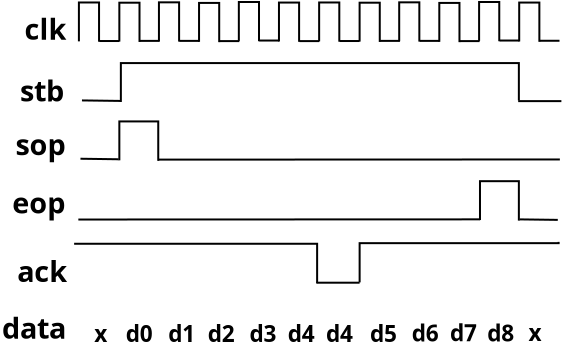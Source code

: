 <?xml version="1.0" encoding="UTF-8"?>
<dia:diagram xmlns:dia="http://www.lysator.liu.se/~alla/dia/">
  <dia:layer name="Arrière-plan" visible="true" active="true">
    <dia:object type="Standard - Text" version="1" id="O0">
      <dia:attribute name="obj_pos">
        <dia:point val="29.474,-20.091"/>
      </dia:attribute>
      <dia:attribute name="obj_bb">
        <dia:rectangle val="28.071,-21.429;30.876,-19.751"/>
      </dia:attribute>
      <dia:attribute name="text">
        <dia:composite type="text">
          <dia:attribute name="string">
            <dia:string>#clk #</dia:string>
          </dia:attribute>
          <dia:attribute name="font">
            <dia:font family="sans" style="80" name="Helvetica-Bold"/>
          </dia:attribute>
          <dia:attribute name="height">
            <dia:real val="1.8"/>
          </dia:attribute>
          <dia:attribute name="pos">
            <dia:point val="29.474,-20.091"/>
          </dia:attribute>
          <dia:attribute name="color">
            <dia:color val="#000000"/>
          </dia:attribute>
          <dia:attribute name="alignment">
            <dia:enum val="1"/>
          </dia:attribute>
        </dia:composite>
      </dia:attribute>
      <dia:attribute name="valign">
        <dia:enum val="3"/>
      </dia:attribute>
    </dia:object>
    <dia:object type="Standard - ZigZagLine" version="1" id="O1">
      <dia:attribute name="obj_pos">
        <dia:point val="30.971,-20.015"/>
      </dia:attribute>
      <dia:attribute name="obj_bb">
        <dia:rectangle val="30.921,-22.009;32.028,-19.947"/>
      </dia:attribute>
      <dia:attribute name="orth_points">
        <dia:point val="30.971,-20.015"/>
        <dia:point val="30.971,-21.959"/>
        <dia:point val="31.978,-21.959"/>
        <dia:point val="31.978,-19.997"/>
      </dia:attribute>
      <dia:attribute name="orth_orient">
        <dia:enum val="1"/>
        <dia:enum val="0"/>
        <dia:enum val="1"/>
      </dia:attribute>
      <dia:attribute name="autorouting">
        <dia:boolean val="false"/>
      </dia:attribute>
    </dia:object>
    <dia:object type="Standard - Line" version="0" id="O2">
      <dia:attribute name="obj_pos">
        <dia:point val="31.996,-20.032"/>
      </dia:attribute>
      <dia:attribute name="obj_bb">
        <dia:rectangle val="31.946,-20.082;33.036,-19.982"/>
      </dia:attribute>
      <dia:attribute name="conn_endpoints">
        <dia:point val="31.996,-20.032"/>
        <dia:point val="32.986,-20.032"/>
      </dia:attribute>
      <dia:attribute name="numcp">
        <dia:int val="1"/>
      </dia:attribute>
    </dia:object>
    <dia:object type="Standard - ZigZagLine" version="1" id="O3">
      <dia:attribute name="obj_pos">
        <dia:point val="32.993,-20.003"/>
      </dia:attribute>
      <dia:attribute name="obj_bb">
        <dia:rectangle val="32.943,-21.998;34.051,-19.936"/>
      </dia:attribute>
      <dia:attribute name="orth_points">
        <dia:point val="32.993,-20.003"/>
        <dia:point val="32.993,-21.948"/>
        <dia:point val="34.001,-21.948"/>
        <dia:point val="34.001,-19.986"/>
      </dia:attribute>
      <dia:attribute name="orth_orient">
        <dia:enum val="1"/>
        <dia:enum val="0"/>
        <dia:enum val="1"/>
      </dia:attribute>
      <dia:attribute name="autorouting">
        <dia:boolean val="false"/>
      </dia:attribute>
    </dia:object>
    <dia:object type="Standard - Line" version="0" id="O4">
      <dia:attribute name="obj_pos">
        <dia:point val="34.019,-20.039"/>
      </dia:attribute>
      <dia:attribute name="obj_bb">
        <dia:rectangle val="33.969,-20.089;35.059,-19.989"/>
      </dia:attribute>
      <dia:attribute name="conn_endpoints">
        <dia:point val="34.019,-20.039"/>
        <dia:point val="35.009,-20.039"/>
      </dia:attribute>
      <dia:attribute name="numcp">
        <dia:int val="1"/>
      </dia:attribute>
    </dia:object>
    <dia:object type="Standard - ZigZagLine" version="1" id="O5">
      <dia:attribute name="obj_pos">
        <dia:point val="34.973,-20.021"/>
      </dia:attribute>
      <dia:attribute name="obj_bb">
        <dia:rectangle val="34.923,-22.016;36.031,-19.953"/>
      </dia:attribute>
      <dia:attribute name="orth_points">
        <dia:point val="34.973,-20.021"/>
        <dia:point val="34.973,-21.966"/>
        <dia:point val="35.981,-21.966"/>
        <dia:point val="35.981,-20.003"/>
      </dia:attribute>
      <dia:attribute name="orth_orient">
        <dia:enum val="1"/>
        <dia:enum val="0"/>
        <dia:enum val="1"/>
      </dia:attribute>
      <dia:attribute name="autorouting">
        <dia:boolean val="false"/>
      </dia:attribute>
    </dia:object>
    <dia:object type="Standard - Line" version="0" id="O6">
      <dia:attribute name="obj_pos">
        <dia:point val="35.999,-20.039"/>
      </dia:attribute>
      <dia:attribute name="obj_bb">
        <dia:rectangle val="35.949,-20.089;37.038,-19.989"/>
      </dia:attribute>
      <dia:attribute name="conn_endpoints">
        <dia:point val="35.999,-20.039"/>
        <dia:point val="36.989,-20.039"/>
      </dia:attribute>
      <dia:attribute name="numcp">
        <dia:int val="1"/>
      </dia:attribute>
    </dia:object>
    <dia:object type="Standard - ZigZagLine" version="1" id="O7">
      <dia:attribute name="obj_pos">
        <dia:point val="36.978,-19.992"/>
      </dia:attribute>
      <dia:attribute name="obj_bb">
        <dia:rectangle val="36.928,-21.987;38.036,-19.925"/>
      </dia:attribute>
      <dia:attribute name="orth_points">
        <dia:point val="36.978,-19.992"/>
        <dia:point val="36.978,-21.937"/>
        <dia:point val="37.986,-21.937"/>
        <dia:point val="37.986,-19.975"/>
      </dia:attribute>
      <dia:attribute name="orth_orient">
        <dia:enum val="1"/>
        <dia:enum val="0"/>
        <dia:enum val="1"/>
      </dia:attribute>
      <dia:attribute name="autorouting">
        <dia:boolean val="false"/>
      </dia:attribute>
    </dia:object>
    <dia:object type="Standard - Line" version="0" id="O8">
      <dia:attribute name="obj_pos">
        <dia:point val="38.004,-20.028"/>
      </dia:attribute>
      <dia:attribute name="obj_bb">
        <dia:rectangle val="37.954,-20.078;39.044,-19.978"/>
      </dia:attribute>
      <dia:attribute name="conn_endpoints">
        <dia:point val="38.004,-20.028"/>
        <dia:point val="38.994,-20.028"/>
      </dia:attribute>
      <dia:attribute name="numcp">
        <dia:int val="1"/>
      </dia:attribute>
    </dia:object>
    <dia:object type="Standard - ZigZagLine" version="1" id="O9">
      <dia:attribute name="obj_pos">
        <dia:point val="38.968,-20.039"/>
      </dia:attribute>
      <dia:attribute name="obj_bb">
        <dia:rectangle val="38.918,-22.033;40.026,-19.971"/>
      </dia:attribute>
      <dia:attribute name="orth_points">
        <dia:point val="38.968,-20.039"/>
        <dia:point val="38.968,-21.983"/>
        <dia:point val="39.976,-21.983"/>
        <dia:point val="39.976,-20.021"/>
      </dia:attribute>
      <dia:attribute name="orth_orient">
        <dia:enum val="1"/>
        <dia:enum val="0"/>
        <dia:enum val="1"/>
      </dia:attribute>
      <dia:attribute name="autorouting">
        <dia:boolean val="false"/>
      </dia:attribute>
    </dia:object>
    <dia:object type="Standard - Line" version="0" id="O10">
      <dia:attribute name="obj_pos">
        <dia:point val="39.994,-20.056"/>
      </dia:attribute>
      <dia:attribute name="obj_bb">
        <dia:rectangle val="39.944,-20.107;41.034,-20.006"/>
      </dia:attribute>
      <dia:attribute name="conn_endpoints">
        <dia:point val="39.994,-20.056"/>
        <dia:point val="40.984,-20.056"/>
      </dia:attribute>
      <dia:attribute name="numcp">
        <dia:int val="1"/>
      </dia:attribute>
    </dia:object>
    <dia:object type="Standard - ZigZagLine" version="1" id="O11">
      <dia:attribute name="obj_pos">
        <dia:point val="40.974,-20.01"/>
      </dia:attribute>
      <dia:attribute name="obj_bb">
        <dia:rectangle val="40.924,-22.005;42.031,-19.942"/>
      </dia:attribute>
      <dia:attribute name="orth_points">
        <dia:point val="40.974,-20.01"/>
        <dia:point val="40.974,-21.955"/>
        <dia:point val="41.981,-21.955"/>
        <dia:point val="41.981,-19.992"/>
      </dia:attribute>
      <dia:attribute name="orth_orient">
        <dia:enum val="1"/>
        <dia:enum val="0"/>
        <dia:enum val="1"/>
      </dia:attribute>
      <dia:attribute name="autorouting">
        <dia:boolean val="false"/>
      </dia:attribute>
    </dia:object>
    <dia:object type="Standard - Line" version="0" id="O12">
      <dia:attribute name="obj_pos">
        <dia:point val="41.999,-20.028"/>
      </dia:attribute>
      <dia:attribute name="obj_bb">
        <dia:rectangle val="41.949,-20.078;43.039,-19.978"/>
      </dia:attribute>
      <dia:attribute name="conn_endpoints">
        <dia:point val="41.999,-20.028"/>
        <dia:point val="42.989,-20.028"/>
      </dia:attribute>
      <dia:attribute name="numcp">
        <dia:int val="1"/>
      </dia:attribute>
    </dia:object>
    <dia:object type="Standard - ZigZagLine" version="1" id="O13">
      <dia:attribute name="obj_pos">
        <dia:point val="42.983,-20.015"/>
      </dia:attribute>
      <dia:attribute name="obj_bb">
        <dia:rectangle val="42.933,-22.009;44.041,-19.947"/>
      </dia:attribute>
      <dia:attribute name="orth_points">
        <dia:point val="42.983,-20.015"/>
        <dia:point val="42.983,-21.959"/>
        <dia:point val="43.991,-21.959"/>
        <dia:point val="43.991,-19.997"/>
      </dia:attribute>
      <dia:attribute name="orth_orient">
        <dia:enum val="1"/>
        <dia:enum val="0"/>
        <dia:enum val="1"/>
      </dia:attribute>
      <dia:attribute name="autorouting">
        <dia:boolean val="false"/>
      </dia:attribute>
    </dia:object>
    <dia:object type="Standard - Line" version="0" id="O14">
      <dia:attribute name="obj_pos">
        <dia:point val="44.008,-20.032"/>
      </dia:attribute>
      <dia:attribute name="obj_bb">
        <dia:rectangle val="43.959,-20.082;45.048,-19.982"/>
      </dia:attribute>
      <dia:attribute name="conn_endpoints">
        <dia:point val="44.008,-20.032"/>
        <dia:point val="44.998,-20.032"/>
      </dia:attribute>
      <dia:attribute name="numcp">
        <dia:int val="1"/>
      </dia:attribute>
    </dia:object>
    <dia:object type="Standard - ZigZagLine" version="1" id="O15">
      <dia:attribute name="obj_pos">
        <dia:point val="45.006,-20.003"/>
      </dia:attribute>
      <dia:attribute name="obj_bb">
        <dia:rectangle val="44.956,-21.998;46.064,-19.936"/>
      </dia:attribute>
      <dia:attribute name="orth_points">
        <dia:point val="45.006,-20.003"/>
        <dia:point val="45.006,-21.948"/>
        <dia:point val="46.014,-21.948"/>
        <dia:point val="46.014,-19.986"/>
      </dia:attribute>
      <dia:attribute name="orth_orient">
        <dia:enum val="1"/>
        <dia:enum val="0"/>
        <dia:enum val="1"/>
      </dia:attribute>
      <dia:attribute name="autorouting">
        <dia:boolean val="false"/>
      </dia:attribute>
    </dia:object>
    <dia:object type="Standard - Line" version="0" id="O16">
      <dia:attribute name="obj_pos">
        <dia:point val="46.031,-20.039"/>
      </dia:attribute>
      <dia:attribute name="obj_bb">
        <dia:rectangle val="45.981,-20.089;47.071,-19.989"/>
      </dia:attribute>
      <dia:attribute name="conn_endpoints">
        <dia:point val="46.031,-20.039"/>
        <dia:point val="47.021,-20.039"/>
      </dia:attribute>
      <dia:attribute name="numcp">
        <dia:int val="1"/>
      </dia:attribute>
    </dia:object>
    <dia:object type="Standard - ZigZagLine" version="1" id="O17">
      <dia:attribute name="obj_pos">
        <dia:point val="46.986,-20.021"/>
      </dia:attribute>
      <dia:attribute name="obj_bb">
        <dia:rectangle val="46.936,-22.016;48.044,-19.953"/>
      </dia:attribute>
      <dia:attribute name="orth_points">
        <dia:point val="46.986,-20.021"/>
        <dia:point val="46.986,-21.966"/>
        <dia:point val="47.993,-21.966"/>
        <dia:point val="47.993,-20.003"/>
      </dia:attribute>
      <dia:attribute name="orth_orient">
        <dia:enum val="1"/>
        <dia:enum val="0"/>
        <dia:enum val="1"/>
      </dia:attribute>
      <dia:attribute name="autorouting">
        <dia:boolean val="false"/>
      </dia:attribute>
    </dia:object>
    <dia:object type="Standard - Line" version="0" id="O18">
      <dia:attribute name="obj_pos">
        <dia:point val="48.011,-20.039"/>
      </dia:attribute>
      <dia:attribute name="obj_bb">
        <dia:rectangle val="47.961,-20.089;49.051,-19.989"/>
      </dia:attribute>
      <dia:attribute name="conn_endpoints">
        <dia:point val="48.011,-20.039"/>
        <dia:point val="49.001,-20.039"/>
      </dia:attribute>
      <dia:attribute name="numcp">
        <dia:int val="1"/>
      </dia:attribute>
    </dia:object>
    <dia:object type="Standard - ZigZagLine" version="1" id="O19">
      <dia:attribute name="obj_pos">
        <dia:point val="48.991,-19.992"/>
      </dia:attribute>
      <dia:attribute name="obj_bb">
        <dia:rectangle val="48.941,-21.987;50.049,-19.925"/>
      </dia:attribute>
      <dia:attribute name="orth_points">
        <dia:point val="48.991,-19.992"/>
        <dia:point val="48.991,-21.937"/>
        <dia:point val="49.999,-21.937"/>
        <dia:point val="49.999,-19.975"/>
      </dia:attribute>
      <dia:attribute name="orth_orient">
        <dia:enum val="1"/>
        <dia:enum val="0"/>
        <dia:enum val="1"/>
      </dia:attribute>
      <dia:attribute name="autorouting">
        <dia:boolean val="false"/>
      </dia:attribute>
    </dia:object>
    <dia:object type="Standard - Line" version="0" id="O20">
      <dia:attribute name="obj_pos">
        <dia:point val="50.016,-20.028"/>
      </dia:attribute>
      <dia:attribute name="obj_bb">
        <dia:rectangle val="49.966,-20.078;51.056,-19.978"/>
      </dia:attribute>
      <dia:attribute name="conn_endpoints">
        <dia:point val="50.016,-20.028"/>
        <dia:point val="51.006,-20.028"/>
      </dia:attribute>
      <dia:attribute name="numcp">
        <dia:int val="1"/>
      </dia:attribute>
    </dia:object>
    <dia:object type="Standard - ZigZagLine" version="1" id="O21">
      <dia:attribute name="obj_pos">
        <dia:point val="50.981,-20.039"/>
      </dia:attribute>
      <dia:attribute name="obj_bb">
        <dia:rectangle val="50.931,-22.033;52.039,-19.971"/>
      </dia:attribute>
      <dia:attribute name="orth_points">
        <dia:point val="50.981,-20.039"/>
        <dia:point val="50.981,-21.983"/>
        <dia:point val="51.989,-21.983"/>
        <dia:point val="51.989,-20.021"/>
      </dia:attribute>
      <dia:attribute name="orth_orient">
        <dia:enum val="1"/>
        <dia:enum val="0"/>
        <dia:enum val="1"/>
      </dia:attribute>
      <dia:attribute name="autorouting">
        <dia:boolean val="false"/>
      </dia:attribute>
    </dia:object>
    <dia:object type="Standard - Line" version="0" id="O22">
      <dia:attribute name="obj_pos">
        <dia:point val="52.006,-20.056"/>
      </dia:attribute>
      <dia:attribute name="obj_bb">
        <dia:rectangle val="51.956,-20.107;53.046,-20.006"/>
      </dia:attribute>
      <dia:attribute name="conn_endpoints">
        <dia:point val="52.006,-20.056"/>
        <dia:point val="52.996,-20.056"/>
      </dia:attribute>
      <dia:attribute name="numcp">
        <dia:int val="1"/>
      </dia:attribute>
    </dia:object>
    <dia:object type="Standard - ZigZagLine" version="1" id="O23">
      <dia:attribute name="obj_pos">
        <dia:point val="52.986,-20.01"/>
      </dia:attribute>
      <dia:attribute name="obj_bb">
        <dia:rectangle val="52.936,-22.005;54.044,-19.942"/>
      </dia:attribute>
      <dia:attribute name="orth_points">
        <dia:point val="52.986,-20.01"/>
        <dia:point val="52.986,-21.955"/>
        <dia:point val="53.994,-21.955"/>
        <dia:point val="53.994,-19.992"/>
      </dia:attribute>
      <dia:attribute name="orth_orient">
        <dia:enum val="1"/>
        <dia:enum val="0"/>
        <dia:enum val="1"/>
      </dia:attribute>
      <dia:attribute name="autorouting">
        <dia:boolean val="false"/>
      </dia:attribute>
    </dia:object>
    <dia:object type="Standard - Line" version="0" id="O24">
      <dia:attribute name="obj_pos">
        <dia:point val="54.011,-20.045"/>
      </dia:attribute>
      <dia:attribute name="obj_bb">
        <dia:rectangle val="53.962,-20.095;55.051,-19.995"/>
      </dia:attribute>
      <dia:attribute name="conn_endpoints">
        <dia:point val="54.011,-20.045"/>
        <dia:point val="55.001,-20.045"/>
      </dia:attribute>
      <dia:attribute name="numcp">
        <dia:int val="1"/>
      </dia:attribute>
    </dia:object>
    <dia:object type="Standard - ZigZagLine" version="1" id="O25">
      <dia:attribute name="obj_pos">
        <dia:point val="32.993,-14.067"/>
      </dia:attribute>
      <dia:attribute name="obj_bb">
        <dia:rectangle val="32.944,-16.062;34.988,-13.99"/>
      </dia:attribute>
      <dia:attribute name="orth_points">
        <dia:point val="32.993,-14.067"/>
        <dia:point val="32.993,-16.012"/>
        <dia:point val="34.938,-16.012"/>
        <dia:point val="34.938,-14.04"/>
      </dia:attribute>
      <dia:attribute name="orth_orient">
        <dia:enum val="1"/>
        <dia:enum val="0"/>
        <dia:enum val="1"/>
      </dia:attribute>
      <dia:attribute name="autorouting">
        <dia:boolean val="false"/>
      </dia:attribute>
    </dia:object>
    <dia:object type="Standard - Line" version="0" id="O26">
      <dia:attribute name="obj_pos">
        <dia:point val="31.049,-14.146"/>
      </dia:attribute>
      <dia:attribute name="obj_bb">
        <dia:rectangle val="30.998,-14.196;33.009,-14.07"/>
      </dia:attribute>
      <dia:attribute name="conn_endpoints">
        <dia:point val="31.049,-14.146"/>
        <dia:point val="32.958,-14.12"/>
      </dia:attribute>
      <dia:attribute name="numcp">
        <dia:int val="1"/>
      </dia:attribute>
    </dia:object>
    <dia:object type="Standard - Line" version="0" id="O27">
      <dia:attribute name="obj_pos">
        <dia:point val="34.939,-14.102"/>
      </dia:attribute>
      <dia:attribute name="obj_bb">
        <dia:rectangle val="34.889,-14.16;55.069,-14.052"/>
      </dia:attribute>
      <dia:attribute name="conn_endpoints">
        <dia:point val="34.939,-14.102"/>
        <dia:point val="55.019,-14.11"/>
      </dia:attribute>
      <dia:attribute name="numcp">
        <dia:int val="1"/>
      </dia:attribute>
    </dia:object>
    <dia:object type="Standard - ZigZagLine" version="1" id="O28">
      <dia:attribute name="obj_pos">
        <dia:point val="51.025,-11.08"/>
      </dia:attribute>
      <dia:attribute name="obj_bb">
        <dia:rectangle val="50.975,-13.074;53.019,-11.002"/>
      </dia:attribute>
      <dia:attribute name="orth_points">
        <dia:point val="51.025,-11.08"/>
        <dia:point val="51.025,-13.024"/>
        <dia:point val="52.969,-13.024"/>
        <dia:point val="52.969,-11.052"/>
      </dia:attribute>
      <dia:attribute name="orth_orient">
        <dia:enum val="1"/>
        <dia:enum val="0"/>
        <dia:enum val="1"/>
      </dia:attribute>
      <dia:attribute name="autorouting">
        <dia:boolean val="false"/>
      </dia:attribute>
    </dia:object>
    <dia:object type="Standard - Line" version="0" id="O29">
      <dia:attribute name="obj_pos">
        <dia:point val="53.005,-11.114"/>
      </dia:attribute>
      <dia:attribute name="obj_bb">
        <dia:rectangle val="52.955,-11.165;54.966,-11.039"/>
      </dia:attribute>
      <dia:attribute name="conn_endpoints">
        <dia:point val="53.005,-11.114"/>
        <dia:point val="54.915,-11.089"/>
      </dia:attribute>
      <dia:attribute name="numcp">
        <dia:int val="1"/>
      </dia:attribute>
    </dia:object>
    <dia:object type="Standard - Line" version="0" id="O30">
      <dia:attribute name="obj_pos">
        <dia:point val="30.943,-11.107"/>
      </dia:attribute>
      <dia:attribute name="obj_bb">
        <dia:rectangle val="30.893,-11.165;51.074,-11.057"/>
      </dia:attribute>
      <dia:attribute name="conn_endpoints">
        <dia:point val="30.943,-11.107"/>
        <dia:point val="51.024,-11.115"/>
      </dia:attribute>
      <dia:attribute name="numcp">
        <dia:int val="1"/>
      </dia:attribute>
    </dia:object>
    <dia:object type="Standard - Text" version="1" id="O31">
      <dia:attribute name="obj_pos">
        <dia:point val="30.589,-23.639"/>
      </dia:attribute>
      <dia:attribute name="obj_bb">
        <dia:rectangle val="30.589,-24.233;30.589,-23.488"/>
      </dia:attribute>
      <dia:attribute name="text">
        <dia:composite type="text">
          <dia:attribute name="string">
            <dia:string>##</dia:string>
          </dia:attribute>
          <dia:attribute name="font">
            <dia:font family="sans" style="0" name="Helvetica"/>
          </dia:attribute>
          <dia:attribute name="height">
            <dia:real val="0.8"/>
          </dia:attribute>
          <dia:attribute name="pos">
            <dia:point val="30.589,-23.639"/>
          </dia:attribute>
          <dia:attribute name="color">
            <dia:color val="#000000"/>
          </dia:attribute>
          <dia:attribute name="alignment">
            <dia:enum val="0"/>
          </dia:attribute>
        </dia:composite>
      </dia:attribute>
      <dia:attribute name="valign">
        <dia:enum val="3"/>
      </dia:attribute>
    </dia:object>
    <dia:object type="Standard - Text" version="1" id="O32">
      <dia:attribute name="obj_pos">
        <dia:point val="29.22,-14.325"/>
      </dia:attribute>
      <dia:attribute name="obj_bb">
        <dia:rectangle val="27.529,-15.663;30.91,-13.986"/>
      </dia:attribute>
      <dia:attribute name="text">
        <dia:composite type="text">
          <dia:attribute name="string">
            <dia:string>#sop #</dia:string>
          </dia:attribute>
          <dia:attribute name="font">
            <dia:font family="sans" style="80" name="Helvetica-Bold"/>
          </dia:attribute>
          <dia:attribute name="height">
            <dia:real val="1.8"/>
          </dia:attribute>
          <dia:attribute name="pos">
            <dia:point val="29.22,-14.325"/>
          </dia:attribute>
          <dia:attribute name="color">
            <dia:color val="#000000"/>
          </dia:attribute>
          <dia:attribute name="alignment">
            <dia:enum val="1"/>
          </dia:attribute>
        </dia:composite>
      </dia:attribute>
      <dia:attribute name="valign">
        <dia:enum val="3"/>
      </dia:attribute>
    </dia:object>
    <dia:object type="Standard - Text" version="1" id="O33">
      <dia:attribute name="obj_pos">
        <dia:point val="29.139,-11.403"/>
      </dia:attribute>
      <dia:attribute name="obj_bb">
        <dia:rectangle val="27.389,-12.74;30.889,-11.063"/>
      </dia:attribute>
      <dia:attribute name="text">
        <dia:composite type="text">
          <dia:attribute name="string">
            <dia:string>#eop #</dia:string>
          </dia:attribute>
          <dia:attribute name="font">
            <dia:font family="sans" style="80" name="Helvetica-Bold"/>
          </dia:attribute>
          <dia:attribute name="height">
            <dia:real val="1.8"/>
          </dia:attribute>
          <dia:attribute name="pos">
            <dia:point val="29.139,-11.403"/>
          </dia:attribute>
          <dia:attribute name="color">
            <dia:color val="#000000"/>
          </dia:attribute>
          <dia:attribute name="alignment">
            <dia:enum val="1"/>
          </dia:attribute>
        </dia:composite>
      </dia:attribute>
      <dia:attribute name="valign">
        <dia:enum val="3"/>
      </dia:attribute>
    </dia:object>
    <dia:object type="Standard - ZigZagLine" version="1" id="O34">
      <dia:attribute name="obj_pos">
        <dia:point val="33.069,-16.984"/>
      </dia:attribute>
      <dia:attribute name="obj_bb">
        <dia:rectangle val="33.019,-18.979;53.019,-16.934"/>
      </dia:attribute>
      <dia:attribute name="orth_points">
        <dia:point val="33.069,-16.984"/>
        <dia:point val="33.069,-18.929"/>
        <dia:point val="52.969,-18.929"/>
        <dia:point val="52.969,-17.062"/>
      </dia:attribute>
      <dia:attribute name="orth_orient">
        <dia:enum val="1"/>
        <dia:enum val="0"/>
        <dia:enum val="1"/>
      </dia:attribute>
      <dia:attribute name="autorouting">
        <dia:boolean val="false"/>
      </dia:attribute>
    </dia:object>
    <dia:object type="Standard - Line" version="0" id="O35">
      <dia:attribute name="obj_pos">
        <dia:point val="31.124,-17.062"/>
      </dia:attribute>
      <dia:attribute name="obj_bb">
        <dia:rectangle val="31.073,-17.113;33.084,-16.986"/>
      </dia:attribute>
      <dia:attribute name="conn_endpoints">
        <dia:point val="31.124,-17.062"/>
        <dia:point val="33.033,-17.037"/>
      </dia:attribute>
      <dia:attribute name="numcp">
        <dia:int val="1"/>
      </dia:attribute>
    </dia:object>
    <dia:object type="Standard - Line" version="0" id="O36">
      <dia:attribute name="obj_pos">
        <dia:point val="52.935,-17.027"/>
      </dia:attribute>
      <dia:attribute name="obj_bb">
        <dia:rectangle val="52.885,-17.077;55.145,-16.977"/>
      </dia:attribute>
      <dia:attribute name="conn_endpoints">
        <dia:point val="52.935,-17.027"/>
        <dia:point val="55.095,-17.027"/>
      </dia:attribute>
      <dia:attribute name="numcp">
        <dia:int val="1"/>
      </dia:attribute>
    </dia:object>
    <dia:object type="Standard - Text" version="1" id="O37">
      <dia:attribute name="obj_pos">
        <dia:point val="29.295,-17.013"/>
      </dia:attribute>
      <dia:attribute name="obj_bb">
        <dia:rectangle val="27.756,-18.351;30.834,-16.673"/>
      </dia:attribute>
      <dia:attribute name="text">
        <dia:composite type="text">
          <dia:attribute name="string">
            <dia:string>#stb #</dia:string>
          </dia:attribute>
          <dia:attribute name="font">
            <dia:font family="sans" style="80" name="Helvetica-Bold"/>
          </dia:attribute>
          <dia:attribute name="height">
            <dia:real val="1.8"/>
          </dia:attribute>
          <dia:attribute name="pos">
            <dia:point val="29.295,-17.013"/>
          </dia:attribute>
          <dia:attribute name="color">
            <dia:color val="#000000"/>
          </dia:attribute>
          <dia:attribute name="alignment">
            <dia:enum val="1"/>
          </dia:attribute>
        </dia:composite>
      </dia:attribute>
      <dia:attribute name="valign">
        <dia:enum val="3"/>
      </dia:attribute>
    </dia:object>
    <dia:object type="Standard - ZigZagLine" version="1" id="O38">
      <dia:attribute name="obj_pos">
        <dia:point val="30.782,-9.914"/>
      </dia:attribute>
      <dia:attribute name="obj_bb">
        <dia:rectangle val="30.732,-9.964;42.932,-7.876"/>
      </dia:attribute>
      <dia:attribute name="orth_points">
        <dia:point val="30.782,-9.914"/>
        <dia:point val="30.782,-9.895"/>
        <dia:point val="42.882,-9.895"/>
        <dia:point val="42.882,-7.926"/>
      </dia:attribute>
      <dia:attribute name="orth_orient">
        <dia:enum val="1"/>
        <dia:enum val="0"/>
        <dia:enum val="1"/>
      </dia:attribute>
      <dia:attribute name="autorouting">
        <dia:boolean val="false"/>
      </dia:attribute>
    </dia:object>
    <dia:object type="Standard - Line" version="0" id="O39">
      <dia:attribute name="obj_pos">
        <dia:point val="42.845,-7.948"/>
      </dia:attribute>
      <dia:attribute name="obj_bb">
        <dia:rectangle val="42.795,-7.998;45.055,-7.898"/>
      </dia:attribute>
      <dia:attribute name="conn_endpoints">
        <dia:point val="42.845,-7.948"/>
        <dia:point val="45.005,-7.948"/>
      </dia:attribute>
      <dia:attribute name="numcp">
        <dia:int val="1"/>
      </dia:attribute>
    </dia:object>
    <dia:object type="Standard - Text" version="1" id="O40">
      <dia:attribute name="obj_pos">
        <dia:point val="29.308,-7.98"/>
      </dia:attribute>
      <dia:attribute name="obj_bb">
        <dia:rectangle val="27.666,-9.359;30.993,-7.556"/>
      </dia:attribute>
      <dia:attribute name="text">
        <dia:composite type="text">
          <dia:attribute name="string">
            <dia:string>#ack #</dia:string>
          </dia:attribute>
          <dia:attribute name="font">
            <dia:font family="sans" style="80" name="Helvetica-Bold"/>
          </dia:attribute>
          <dia:attribute name="height">
            <dia:real val="1.8"/>
          </dia:attribute>
          <dia:attribute name="pos">
            <dia:point val="29.308,-7.98"/>
          </dia:attribute>
          <dia:attribute name="color">
            <dia:color val="#000000"/>
          </dia:attribute>
          <dia:attribute name="alignment">
            <dia:enum val="1"/>
          </dia:attribute>
        </dia:composite>
      </dia:attribute>
      <dia:attribute name="valign">
        <dia:enum val="3"/>
      </dia:attribute>
    </dia:object>
    <dia:object type="Standard - ZigZagLine" version="1" id="O41">
      <dia:attribute name="obj_pos">
        <dia:point val="45.007,-7.964"/>
      </dia:attribute>
      <dia:attribute name="obj_bb">
        <dia:rectangle val="44.957,-10.039;55.007,-7.914"/>
      </dia:attribute>
      <dia:attribute name="orth_points">
        <dia:point val="45.007,-7.964"/>
        <dia:point val="45.007,-9.925"/>
        <dia:point val="54.957,-9.925"/>
        <dia:point val="54.957,-9.989"/>
      </dia:attribute>
      <dia:attribute name="orth_orient">
        <dia:enum val="1"/>
        <dia:enum val="0"/>
        <dia:enum val="1"/>
      </dia:attribute>
      <dia:attribute name="autorouting">
        <dia:boolean val="false"/>
      </dia:attribute>
    </dia:object>
    <dia:object type="Standard - Text" version="1" id="O42">
      <dia:attribute name="obj_pos">
        <dia:point val="28.902,-5.143"/>
      </dia:attribute>
      <dia:attribute name="obj_bb">
        <dia:rectangle val="26.82,-6.522;31.026,-4.719"/>
      </dia:attribute>
      <dia:attribute name="text">
        <dia:composite type="text">
          <dia:attribute name="string">
            <dia:string>#data #</dia:string>
          </dia:attribute>
          <dia:attribute name="font">
            <dia:font family="sans" style="80" name="Helvetica-Bold"/>
          </dia:attribute>
          <dia:attribute name="height">
            <dia:real val="1.8"/>
          </dia:attribute>
          <dia:attribute name="pos">
            <dia:point val="28.902,-5.143"/>
          </dia:attribute>
          <dia:attribute name="color">
            <dia:color val="#000000"/>
          </dia:attribute>
          <dia:attribute name="alignment">
            <dia:enum val="1"/>
          </dia:attribute>
        </dia:composite>
      </dia:attribute>
      <dia:attribute name="valign">
        <dia:enum val="3"/>
      </dia:attribute>
    </dia:object>
    <dia:object type="Standard - Text" version="1" id="O43">
      <dia:attribute name="obj_pos">
        <dia:point val="32.217,-4.983"/>
      </dia:attribute>
      <dia:attribute name="obj_bb">
        <dia:rectangle val="31.656,-6.033;32.779,-4.716"/>
      </dia:attribute>
      <dia:attribute name="text">
        <dia:composite type="text">
          <dia:attribute name="string">
            <dia:string>#x #</dia:string>
          </dia:attribute>
          <dia:attribute name="font">
            <dia:font family="sans" style="80" name="Helvetica-Bold"/>
          </dia:attribute>
          <dia:attribute name="height">
            <dia:real val="1.411"/>
          </dia:attribute>
          <dia:attribute name="pos">
            <dia:point val="32.217,-4.983"/>
          </dia:attribute>
          <dia:attribute name="color">
            <dia:color val="#000000"/>
          </dia:attribute>
          <dia:attribute name="alignment">
            <dia:enum val="1"/>
          </dia:attribute>
        </dia:composite>
      </dia:attribute>
      <dia:attribute name="valign">
        <dia:enum val="3"/>
      </dia:attribute>
    </dia:object>
    <dia:object type="Standard - Text" version="1" id="O44">
      <dia:attribute name="obj_pos">
        <dia:point val="34.135,-4.989"/>
      </dia:attribute>
      <dia:attribute name="obj_bb">
        <dia:rectangle val="33.14,-6.039;35.13,-4.721"/>
      </dia:attribute>
      <dia:attribute name="text">
        <dia:composite type="text">
          <dia:attribute name="string">
            <dia:string>#d0 #</dia:string>
          </dia:attribute>
          <dia:attribute name="font">
            <dia:font family="sans" style="80" name="Helvetica-Bold"/>
          </dia:attribute>
          <dia:attribute name="height">
            <dia:real val="1.411"/>
          </dia:attribute>
          <dia:attribute name="pos">
            <dia:point val="34.135,-4.989"/>
          </dia:attribute>
          <dia:attribute name="color">
            <dia:color val="#000000"/>
          </dia:attribute>
          <dia:attribute name="alignment">
            <dia:enum val="1"/>
          </dia:attribute>
        </dia:composite>
      </dia:attribute>
      <dia:attribute name="valign">
        <dia:enum val="3"/>
      </dia:attribute>
    </dia:object>
    <dia:object type="Standard - Text" version="1" id="O45">
      <dia:attribute name="obj_pos">
        <dia:point val="36.26,-4.989"/>
      </dia:attribute>
      <dia:attribute name="obj_bb">
        <dia:rectangle val="35.265,-6.039;37.255,-4.721"/>
      </dia:attribute>
      <dia:attribute name="text">
        <dia:composite type="text">
          <dia:attribute name="string">
            <dia:string>#d1 #</dia:string>
          </dia:attribute>
          <dia:attribute name="font">
            <dia:font family="sans" style="80" name="Helvetica-Bold"/>
          </dia:attribute>
          <dia:attribute name="height">
            <dia:real val="1.411"/>
          </dia:attribute>
          <dia:attribute name="pos">
            <dia:point val="36.26,-4.989"/>
          </dia:attribute>
          <dia:attribute name="color">
            <dia:color val="#000000"/>
          </dia:attribute>
          <dia:attribute name="alignment">
            <dia:enum val="1"/>
          </dia:attribute>
        </dia:composite>
      </dia:attribute>
      <dia:attribute name="valign">
        <dia:enum val="3"/>
      </dia:attribute>
    </dia:object>
    <dia:object type="Standard - Text" version="1" id="O46">
      <dia:attribute name="obj_pos">
        <dia:point val="38.233,-4.989"/>
      </dia:attribute>
      <dia:attribute name="obj_bb">
        <dia:rectangle val="37.238,-6.039;39.228,-4.721"/>
      </dia:attribute>
      <dia:attribute name="text">
        <dia:composite type="text">
          <dia:attribute name="string">
            <dia:string>#d2 #</dia:string>
          </dia:attribute>
          <dia:attribute name="font">
            <dia:font family="sans" style="80" name="Helvetica-Bold"/>
          </dia:attribute>
          <dia:attribute name="height">
            <dia:real val="1.411"/>
          </dia:attribute>
          <dia:attribute name="pos">
            <dia:point val="38.233,-4.989"/>
          </dia:attribute>
          <dia:attribute name="color">
            <dia:color val="#000000"/>
          </dia:attribute>
          <dia:attribute name="alignment">
            <dia:enum val="1"/>
          </dia:attribute>
        </dia:composite>
      </dia:attribute>
      <dia:attribute name="valign">
        <dia:enum val="3"/>
      </dia:attribute>
    </dia:object>
    <dia:object type="Standard - Text" version="1" id="O47">
      <dia:attribute name="obj_pos">
        <dia:point val="40.319,-4.989"/>
      </dia:attribute>
      <dia:attribute name="obj_bb">
        <dia:rectangle val="39.324,-6.039;41.314,-4.721"/>
      </dia:attribute>
      <dia:attribute name="text">
        <dia:composite type="text">
          <dia:attribute name="string">
            <dia:string>#d3 #</dia:string>
          </dia:attribute>
          <dia:attribute name="font">
            <dia:font family="sans" style="80" name="Helvetica-Bold"/>
          </dia:attribute>
          <dia:attribute name="height">
            <dia:real val="1.411"/>
          </dia:attribute>
          <dia:attribute name="pos">
            <dia:point val="40.319,-4.989"/>
          </dia:attribute>
          <dia:attribute name="color">
            <dia:color val="#000000"/>
          </dia:attribute>
          <dia:attribute name="alignment">
            <dia:enum val="1"/>
          </dia:attribute>
        </dia:composite>
      </dia:attribute>
      <dia:attribute name="valign">
        <dia:enum val="3"/>
      </dia:attribute>
    </dia:object>
    <dia:object type="Standard - Text" version="1" id="O48">
      <dia:attribute name="obj_pos">
        <dia:point val="42.236,-4.989"/>
      </dia:attribute>
      <dia:attribute name="obj_bb">
        <dia:rectangle val="41.241,-6.039;43.231,-4.721"/>
      </dia:attribute>
      <dia:attribute name="text">
        <dia:composite type="text">
          <dia:attribute name="string">
            <dia:string>#d4 #</dia:string>
          </dia:attribute>
          <dia:attribute name="font">
            <dia:font family="sans" style="80" name="Helvetica-Bold"/>
          </dia:attribute>
          <dia:attribute name="height">
            <dia:real val="1.411"/>
          </dia:attribute>
          <dia:attribute name="pos">
            <dia:point val="42.236,-4.989"/>
          </dia:attribute>
          <dia:attribute name="color">
            <dia:color val="#000000"/>
          </dia:attribute>
          <dia:attribute name="alignment">
            <dia:enum val="1"/>
          </dia:attribute>
        </dia:composite>
      </dia:attribute>
      <dia:attribute name="valign">
        <dia:enum val="3"/>
      </dia:attribute>
    </dia:object>
    <dia:object type="Standard - Text" version="1" id="O49">
      <dia:attribute name="obj_pos">
        <dia:point val="44.153,-4.989"/>
      </dia:attribute>
      <dia:attribute name="obj_bb">
        <dia:rectangle val="43.158,-6.039;45.148,-4.721"/>
      </dia:attribute>
      <dia:attribute name="text">
        <dia:composite type="text">
          <dia:attribute name="string">
            <dia:string>#d4 #</dia:string>
          </dia:attribute>
          <dia:attribute name="font">
            <dia:font family="sans" style="80" name="Helvetica-Bold"/>
          </dia:attribute>
          <dia:attribute name="height">
            <dia:real val="1.411"/>
          </dia:attribute>
          <dia:attribute name="pos">
            <dia:point val="44.153,-4.989"/>
          </dia:attribute>
          <dia:attribute name="color">
            <dia:color val="#000000"/>
          </dia:attribute>
          <dia:attribute name="alignment">
            <dia:enum val="1"/>
          </dia:attribute>
        </dia:composite>
      </dia:attribute>
      <dia:attribute name="valign">
        <dia:enum val="3"/>
      </dia:attribute>
    </dia:object>
    <dia:object type="Standard - Text" version="1" id="O50">
      <dia:attribute name="obj_pos">
        <dia:point val="46.352,-4.989"/>
      </dia:attribute>
      <dia:attribute name="obj_bb">
        <dia:rectangle val="45.357,-6.039;47.347,-4.721"/>
      </dia:attribute>
      <dia:attribute name="text">
        <dia:composite type="text">
          <dia:attribute name="string">
            <dia:string>#d5 #</dia:string>
          </dia:attribute>
          <dia:attribute name="font">
            <dia:font family="sans" style="80" name="Helvetica-Bold"/>
          </dia:attribute>
          <dia:attribute name="height">
            <dia:real val="1.411"/>
          </dia:attribute>
          <dia:attribute name="pos">
            <dia:point val="46.352,-4.989"/>
          </dia:attribute>
          <dia:attribute name="color">
            <dia:color val="#000000"/>
          </dia:attribute>
          <dia:attribute name="alignment">
            <dia:enum val="1"/>
          </dia:attribute>
        </dia:composite>
      </dia:attribute>
      <dia:attribute name="valign">
        <dia:enum val="3"/>
      </dia:attribute>
    </dia:object>
    <dia:object type="Standard - Text" version="1" id="O51">
      <dia:attribute name="obj_pos">
        <dia:point val="48.438,-5.01"/>
      </dia:attribute>
      <dia:attribute name="obj_bb">
        <dia:rectangle val="47.443,-6.06;49.433,-4.743"/>
      </dia:attribute>
      <dia:attribute name="text">
        <dia:composite type="text">
          <dia:attribute name="string">
            <dia:string>#d6 #</dia:string>
          </dia:attribute>
          <dia:attribute name="font">
            <dia:font family="sans" style="80" name="Helvetica-Bold"/>
          </dia:attribute>
          <dia:attribute name="height">
            <dia:real val="1.411"/>
          </dia:attribute>
          <dia:attribute name="pos">
            <dia:point val="48.438,-5.01"/>
          </dia:attribute>
          <dia:attribute name="color">
            <dia:color val="#000000"/>
          </dia:attribute>
          <dia:attribute name="alignment">
            <dia:enum val="1"/>
          </dia:attribute>
        </dia:composite>
      </dia:attribute>
      <dia:attribute name="valign">
        <dia:enum val="3"/>
      </dia:attribute>
    </dia:object>
    <dia:object type="Standard - Text" version="1" id="O52">
      <dia:attribute name="obj_pos">
        <dia:point val="50.355,-5.024"/>
      </dia:attribute>
      <dia:attribute name="obj_bb">
        <dia:rectangle val="49.359,-6.074;51.349,-4.756"/>
      </dia:attribute>
      <dia:attribute name="text">
        <dia:composite type="text">
          <dia:attribute name="string">
            <dia:string>#d7 #</dia:string>
          </dia:attribute>
          <dia:attribute name="font">
            <dia:font family="sans" style="80" name="Helvetica-Bold"/>
          </dia:attribute>
          <dia:attribute name="height">
            <dia:real val="1.411"/>
          </dia:attribute>
          <dia:attribute name="pos">
            <dia:point val="50.355,-5.024"/>
          </dia:attribute>
          <dia:attribute name="color">
            <dia:color val="#000000"/>
          </dia:attribute>
          <dia:attribute name="alignment">
            <dia:enum val="1"/>
          </dia:attribute>
        </dia:composite>
      </dia:attribute>
      <dia:attribute name="valign">
        <dia:enum val="3"/>
      </dia:attribute>
    </dia:object>
    <dia:object type="Standard - Text" version="1" id="O53">
      <dia:attribute name="obj_pos">
        <dia:point val="52.215,-5.01"/>
      </dia:attribute>
      <dia:attribute name="obj_bb">
        <dia:rectangle val="51.22,-6.06;53.21,-4.743"/>
      </dia:attribute>
      <dia:attribute name="text">
        <dia:composite type="text">
          <dia:attribute name="string">
            <dia:string>#d8 #</dia:string>
          </dia:attribute>
          <dia:attribute name="font">
            <dia:font family="sans" style="80" name="Helvetica-Bold"/>
          </dia:attribute>
          <dia:attribute name="height">
            <dia:real val="1.411"/>
          </dia:attribute>
          <dia:attribute name="pos">
            <dia:point val="52.215,-5.01"/>
          </dia:attribute>
          <dia:attribute name="color">
            <dia:color val="#000000"/>
          </dia:attribute>
          <dia:attribute name="alignment">
            <dia:enum val="1"/>
          </dia:attribute>
        </dia:composite>
      </dia:attribute>
      <dia:attribute name="valign">
        <dia:enum val="3"/>
      </dia:attribute>
    </dia:object>
    <dia:object type="Standard - Text" version="1" id="O54">
      <dia:attribute name="obj_pos">
        <dia:point val="53.921,-5.03"/>
      </dia:attribute>
      <dia:attribute name="obj_bb">
        <dia:rectangle val="53.359,-6.08;54.482,-4.763"/>
      </dia:attribute>
      <dia:attribute name="text">
        <dia:composite type="text">
          <dia:attribute name="string">
            <dia:string>#x #</dia:string>
          </dia:attribute>
          <dia:attribute name="font">
            <dia:font family="sans" style="80" name="Helvetica-Bold"/>
          </dia:attribute>
          <dia:attribute name="height">
            <dia:real val="1.411"/>
          </dia:attribute>
          <dia:attribute name="pos">
            <dia:point val="53.921,-5.03"/>
          </dia:attribute>
          <dia:attribute name="color">
            <dia:color val="#000000"/>
          </dia:attribute>
          <dia:attribute name="alignment">
            <dia:enum val="1"/>
          </dia:attribute>
        </dia:composite>
      </dia:attribute>
      <dia:attribute name="valign">
        <dia:enum val="3"/>
      </dia:attribute>
    </dia:object>
  </dia:layer>
</dia:diagram>
